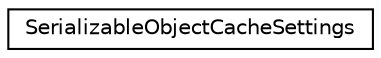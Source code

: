 digraph "Graphical Class Hierarchy"
{
 // LATEX_PDF_SIZE
  edge [fontname="Helvetica",fontsize="10",labelfontname="Helvetica",labelfontsize="10"];
  node [fontname="Helvetica",fontsize="10",shape=record];
  rankdir="LR";
  Node0 [label="SerializableObjectCacheSettings",height=0.2,width=0.4,color="black", fillcolor="white", style="filled",URL="$class_serializable_object_cache_settings.html",tooltip="Since ObjectCacheSettings uses properties, Unity can't serialize it to we clone it here and provide c..."];
}
